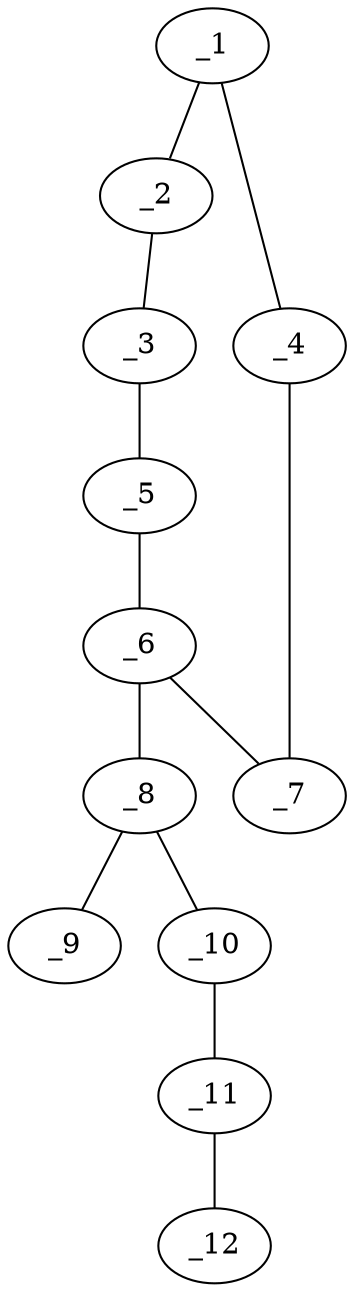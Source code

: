 graph molid650624 {
	_1	 [charge=0,
		chem=1,
		symbol="C  ",
		x=2,
		y="-0.1957"];
	_2	 [charge=0,
		chem=1,
		symbol="C  ",
		x=2,
		y="0.8043"];
	_1 -- _2	 [valence=1];
	_4	 [charge=0,
		chem=5,
		symbol="S  ",
		x="2.7818",
		y="-0.8192"];
	_1 -- _4	 [valence=1];
	_3	 [charge=0,
		chem=5,
		symbol="S  ",
		x="2.7818",
		y="1.4278"];
	_2 -- _3	 [valence=1];
	_5	 [charge=0,
		chem=1,
		symbol="C  ",
		x="3.7568",
		y="1.2052"];
	_3 -- _5	 [valence=1];
	_7	 [charge=0,
		chem=1,
		symbol="C  ",
		x="3.7568",
		y="-0.5967"];
	_4 -- _7	 [valence=1];
	_6	 [charge=0,
		chem=1,
		symbol="C  ",
		x="4.1906",
		y="0.3043"];
	_5 -- _6	 [valence=1];
	_6 -- _7	 [valence=1];
	_8	 [charge=0,
		chem=1,
		symbol="C  ",
		x="5.1906",
		y="0.3043"];
	_6 -- _8	 [valence=1];
	_9	 [charge=0,
		chem=2,
		symbol="O  ",
		x="5.6906",
		y="1.1703"];
	_8 -- _9	 [valence=2];
	_10	 [charge=0,
		chem=2,
		symbol="O  ",
		x="5.6906",
		y="-0.5617"];
	_8 -- _10	 [valence=1];
	_11	 [charge=0,
		chem=1,
		symbol="C  ",
		x="6.6906",
		y="-0.5617"];
	_10 -- _11	 [valence=1];
	_12	 [charge=0,
		chem=1,
		symbol="C  ",
		x="7.1907",
		y="-1.4278"];
	_11 -- _12	 [valence=1];
}
